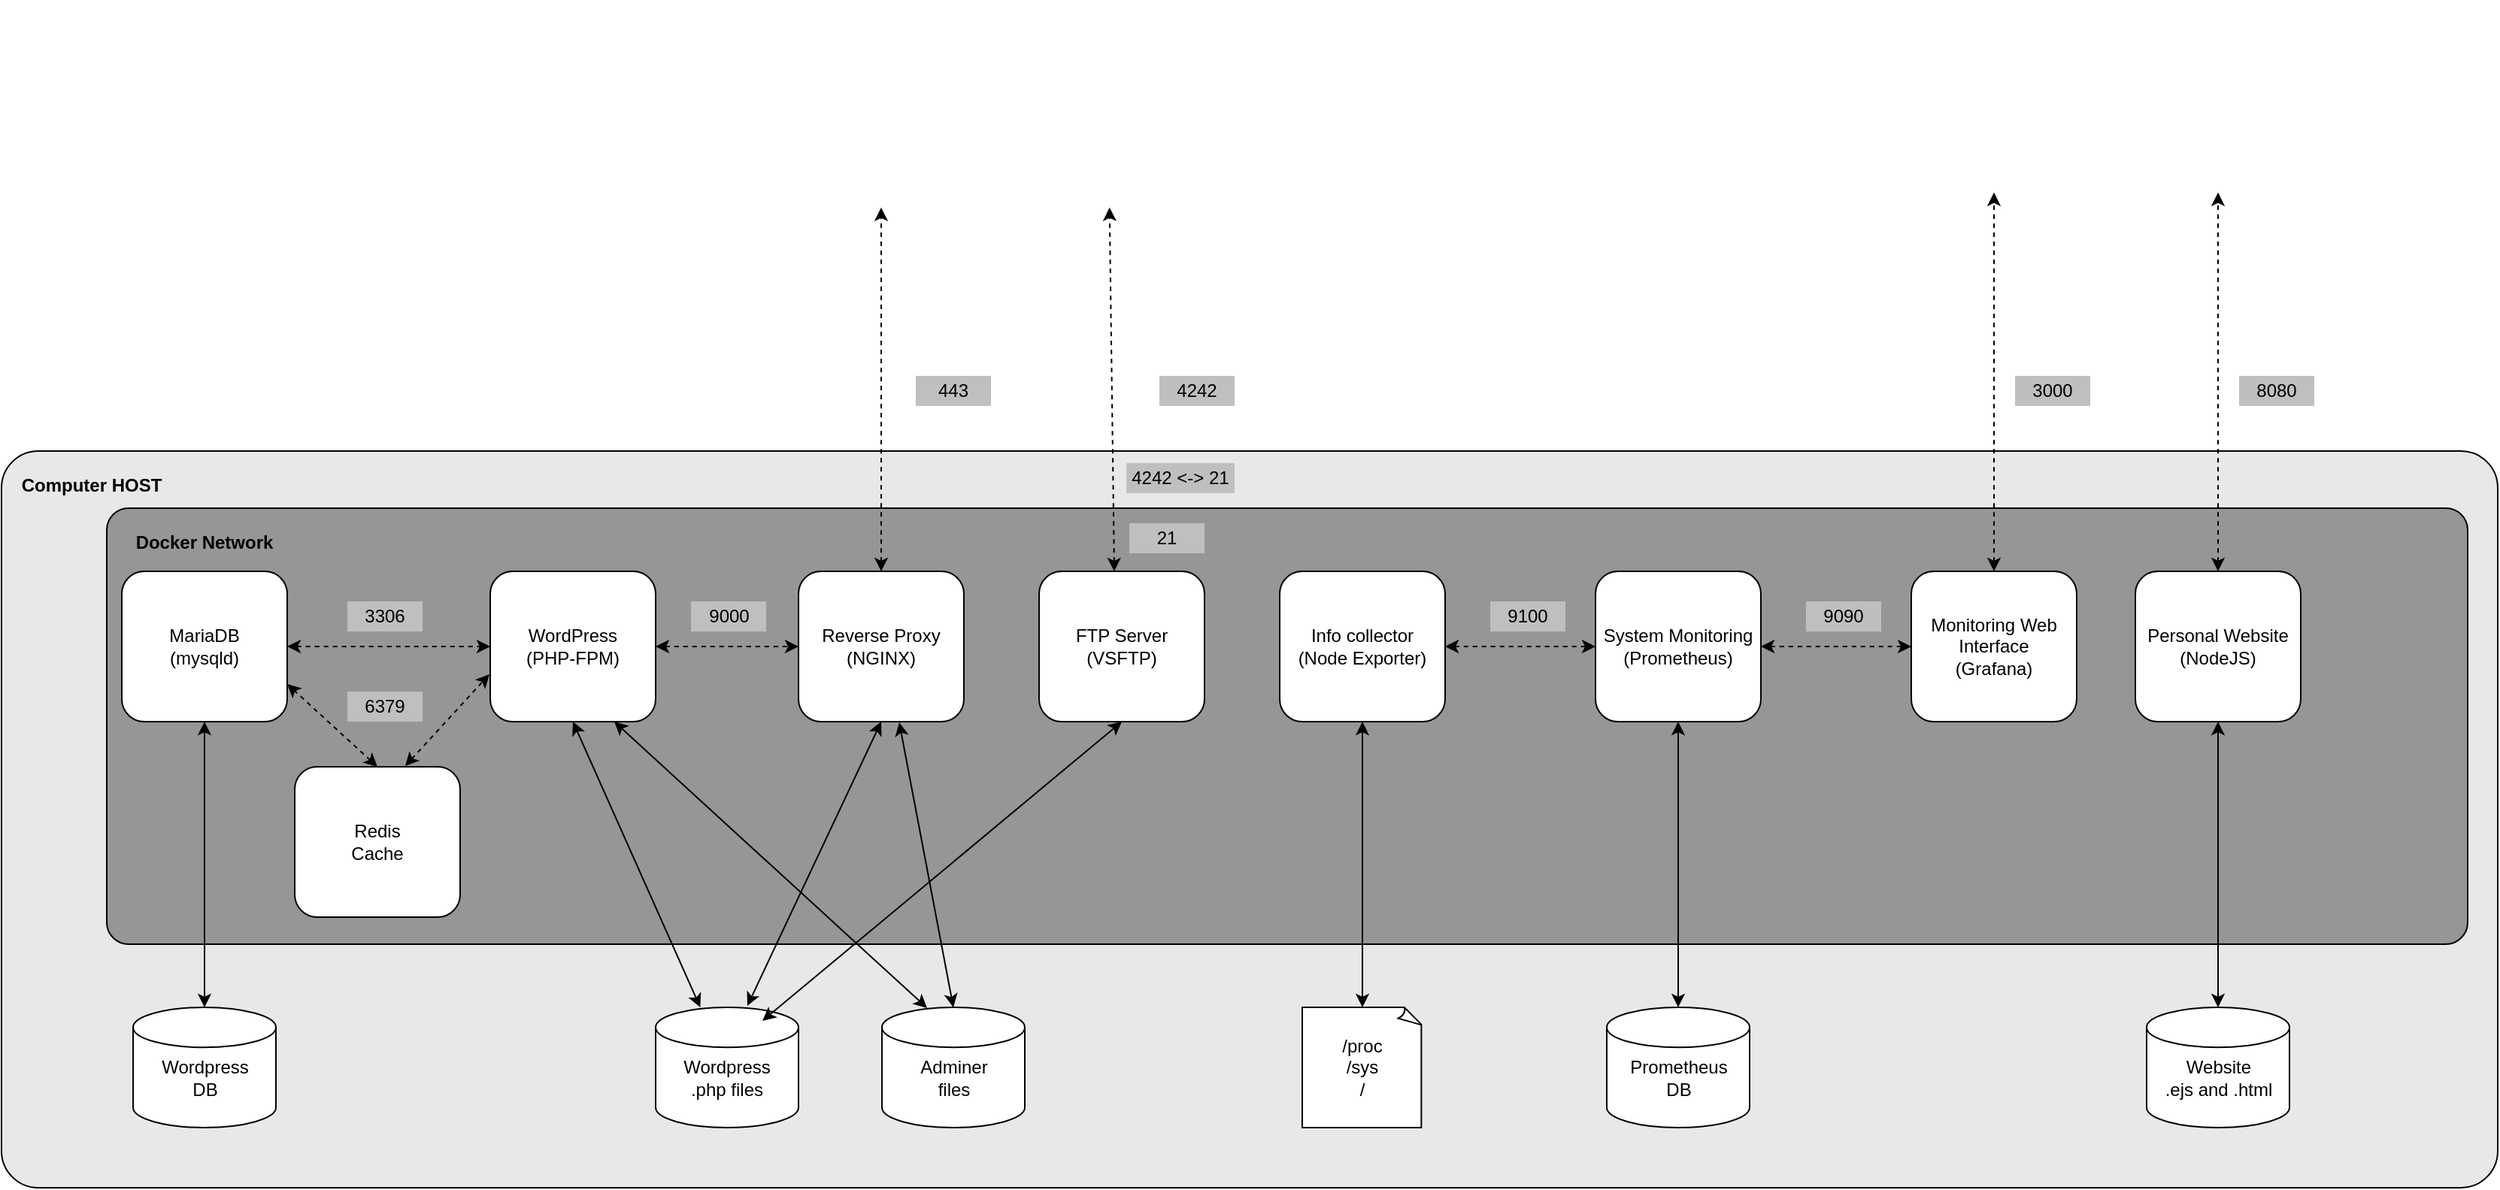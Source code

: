 <mxfile version="21.3.8" type="device">
  <diagram name="Page-1" id="K00MPjgSYK-7iL0MzGH3">
    <mxGraphModel dx="1907" dy="700" grid="1" gridSize="10" guides="1" tooltips="1" connect="1" arrows="1" fold="1" page="1" pageScale="1" pageWidth="827" pageHeight="1169" background="#ffffff" math="0" shadow="0">
      <root>
        <mxCell id="0" />
        <mxCell id="1" parent="0" />
        <mxCell id="QR9VkMOGDWLdo13nXd3E-1" value="" style="shape=image;html=1;verticalAlign=top;verticalLabelPosition=bottom;labelBackgroundColor=#ffffff;imageAspect=0;aspect=fixed;image=https://cdn4.iconfinder.com/data/icons/ionicons/512/icon-ios7-world-outline-128.png" vertex="1" parent="1">
          <mxGeometry x="451" y="270" width="128" height="128" as="geometry" />
        </mxCell>
        <mxCell id="QR9VkMOGDWLdo13nXd3E-2" value="" style="rounded=1;whiteSpace=wrap;html=1;fillColor=#E8E8E8;gradientColor=none;arcSize=5;imageHeight=24;" vertex="1" parent="1">
          <mxGeometry x="-70" y="560" width="1660" height="490" as="geometry" />
        </mxCell>
        <mxCell id="QR9VkMOGDWLdo13nXd3E-3" value="" style="rounded=1;whiteSpace=wrap;html=1;fillColor=#969696;gradientColor=none;arcSize=5;imageHeight=24;" vertex="1" parent="1">
          <mxGeometry y="598" width="1570" height="290" as="geometry" />
        </mxCell>
        <mxCell id="QR9VkMOGDWLdo13nXd3E-4" value="&lt;font color=&quot;#000000&quot;&gt;MariaDB&lt;br&gt;(mysqld)&lt;br&gt;&lt;/font&gt;" style="rounded=1;whiteSpace=wrap;html=1;fillColor=#FFFFFF;strokeColor=#000000;" vertex="1" parent="1">
          <mxGeometry x="10" y="640" width="110" height="100" as="geometry" />
        </mxCell>
        <mxCell id="QR9VkMOGDWLdo13nXd3E-5" value="&lt;font color=&quot;#000000&quot;&gt;WordPress&lt;br&gt;(PHP-FPM)&lt;br&gt;&lt;/font&gt;" style="rounded=1;whiteSpace=wrap;html=1;fillColor=#FFFFFF;strokeColor=#000000;" vertex="1" parent="1">
          <mxGeometry x="255" y="640" width="110" height="100" as="geometry" />
        </mxCell>
        <mxCell id="QR9VkMOGDWLdo13nXd3E-10" value="" style="endArrow=classic;startArrow=classic;html=1;rounded=0;dashed=1;strokeColor=#000000;" edge="1" parent="1" source="QR9VkMOGDWLdo13nXd3E-4" target="QR9VkMOGDWLdo13nXd3E-5">
          <mxGeometry width="50" height="50" relative="1" as="geometry">
            <mxPoint x="180" y="800" as="sourcePoint" />
            <mxPoint x="230" y="750" as="targetPoint" />
          </mxGeometry>
        </mxCell>
        <mxCell id="QR9VkMOGDWLdo13nXd3E-11" value="&lt;font color=&quot;#000000&quot;&gt;Reverse Proxy&lt;br&gt;(NGINX)&lt;br&gt;&lt;/font&gt;" style="rounded=1;whiteSpace=wrap;html=1;fillColor=#FFFFFF;strokeColor=#000000;" vertex="1" parent="1">
          <mxGeometry x="460" y="640" width="110" height="100" as="geometry" />
        </mxCell>
        <mxCell id="QR9VkMOGDWLdo13nXd3E-12" value="" style="endArrow=classic;startArrow=classic;html=1;rounded=0;entryX=0;entryY=0.5;entryDx=0;entryDy=0;exitX=1;exitY=0.5;exitDx=0;exitDy=0;dashed=1;strokeColor=#000000;" edge="1" parent="1" source="QR9VkMOGDWLdo13nXd3E-5" target="QR9VkMOGDWLdo13nXd3E-11">
          <mxGeometry width="50" height="50" relative="1" as="geometry">
            <mxPoint x="280" y="800" as="sourcePoint" />
            <mxPoint x="330" y="750" as="targetPoint" />
          </mxGeometry>
        </mxCell>
        <mxCell id="QR9VkMOGDWLdo13nXd3E-14" value="&lt;font color=&quot;#000000&quot;&gt;&lt;br&gt;Wordpress&lt;br&gt;DB&lt;br&gt;&lt;/font&gt;" style="strokeWidth=1;html=1;shape=mxgraph.flowchart.database;whiteSpace=wrap;fillColor=#FFFFFF;strokeColor=#000000;" vertex="1" parent="1">
          <mxGeometry x="17.5" y="930" width="95" height="80" as="geometry" />
        </mxCell>
        <mxCell id="QR9VkMOGDWLdo13nXd3E-15" value="&lt;font color=&quot;#000000&quot;&gt;&lt;br&gt;Wordpress&lt;br&gt;.php files&lt;br&gt;&lt;/font&gt;" style="strokeWidth=1;html=1;shape=mxgraph.flowchart.database;whiteSpace=wrap;fillColor=#FFFFFF;strokeColor=#000000;" vertex="1" parent="1">
          <mxGeometry x="365" y="930" width="95" height="80" as="geometry" />
        </mxCell>
        <mxCell id="QR9VkMOGDWLdo13nXd3E-16" value="" style="endArrow=classic;startArrow=classic;html=1;rounded=0;entryX=0.5;entryY=1;entryDx=0;entryDy=0;strokeColor=#000000;" edge="1" parent="1" source="QR9VkMOGDWLdo13nXd3E-14" target="QR9VkMOGDWLdo13nXd3E-4">
          <mxGeometry width="50" height="50" relative="1" as="geometry">
            <mxPoint x="30" y="800" as="sourcePoint" />
            <mxPoint x="80" y="750" as="targetPoint" />
          </mxGeometry>
        </mxCell>
        <mxCell id="QR9VkMOGDWLdo13nXd3E-17" value="" style="endArrow=classic;startArrow=classic;html=1;rounded=0;entryX=0.5;entryY=1;entryDx=0;entryDy=0;strokeColor=#000000;" edge="1" parent="1" source="QR9VkMOGDWLdo13nXd3E-15" target="QR9VkMOGDWLdo13nXd3E-5">
          <mxGeometry width="50" height="50" relative="1" as="geometry">
            <mxPoint x="115" y="930" as="sourcePoint" />
            <mxPoint x="115" y="750" as="targetPoint" />
            <Array as="points" />
          </mxGeometry>
        </mxCell>
        <mxCell id="QR9VkMOGDWLdo13nXd3E-18" value="" style="endArrow=classic;startArrow=classic;html=1;rounded=0;entryX=0.5;entryY=1;entryDx=0;entryDy=0;strokeColor=#000000;exitX=0.642;exitY=-0.012;exitDx=0;exitDy=0;exitPerimeter=0;" edge="1" parent="1" source="QR9VkMOGDWLdo13nXd3E-15" target="QR9VkMOGDWLdo13nXd3E-11">
          <mxGeometry width="50" height="50" relative="1" as="geometry">
            <mxPoint x="424.5" y="910" as="sourcePoint" />
            <mxPoint x="424.5" y="740" as="targetPoint" />
            <Array as="points" />
          </mxGeometry>
        </mxCell>
        <mxCell id="QR9VkMOGDWLdo13nXd3E-19" value="3306" style="text;html=1;strokeColor=none;fillColor=#BFBFBF;align=center;verticalAlign=middle;whiteSpace=wrap;rounded=0;fontColor=#000000;" vertex="1" parent="1">
          <mxGeometry x="160" y="660" width="50" height="20" as="geometry" />
        </mxCell>
        <mxCell id="QR9VkMOGDWLdo13nXd3E-20" value="9000" style="text;html=1;strokeColor=none;fillColor=#BFBFBF;align=center;verticalAlign=middle;whiteSpace=wrap;rounded=0;fontColor=#000000;" vertex="1" parent="1">
          <mxGeometry x="388.5" y="660" width="50" height="20" as="geometry" />
        </mxCell>
        <mxCell id="QR9VkMOGDWLdo13nXd3E-22" value="" style="endArrow=classic;startArrow=classic;html=1;rounded=0;exitX=0.5;exitY=0;exitDx=0;exitDy=0;strokeColor=#000000;dashed=1;" edge="1" parent="1" source="QR9VkMOGDWLdo13nXd3E-11" target="QR9VkMOGDWLdo13nXd3E-1">
          <mxGeometry width="50" height="50" relative="1" as="geometry">
            <mxPoint x="410" y="800" as="sourcePoint" />
            <mxPoint x="460" y="750" as="targetPoint" />
          </mxGeometry>
        </mxCell>
        <mxCell id="QR9VkMOGDWLdo13nXd3E-23" value="443" style="text;html=1;strokeColor=none;fillColor=#BFBFBF;align=center;verticalAlign=middle;whiteSpace=wrap;rounded=0;fontColor=#000000;" vertex="1" parent="1">
          <mxGeometry x="538" y="510" width="50" height="20" as="geometry" />
        </mxCell>
        <mxCell id="QR9VkMOGDWLdo13nXd3E-25" value="&lt;font color=&quot;#000000&quot;&gt;&lt;b&gt;Computer HOST&lt;/b&gt;&lt;/font&gt;" style="text;html=1;strokeColor=none;fillColor=none;align=center;verticalAlign=middle;whiteSpace=wrap;rounded=0;" vertex="1" parent="1">
          <mxGeometry x="-70" y="568" width="120" height="30" as="geometry" />
        </mxCell>
        <mxCell id="QR9VkMOGDWLdo13nXd3E-26" value="&lt;font color=&quot;#000000&quot;&gt;&lt;b&gt;&lt;br&gt;Docker Network&lt;/b&gt;&lt;/font&gt;" style="text;html=1;strokeColor=none;fillColor=none;align=center;verticalAlign=middle;whiteSpace=wrap;rounded=0;" vertex="1" parent="1">
          <mxGeometry x="5" y="598" width="120" height="30" as="geometry" />
        </mxCell>
        <mxCell id="QR9VkMOGDWLdo13nXd3E-27" value="&lt;font color=&quot;#000000&quot;&gt;&lt;br&gt;Adminer&lt;br&gt;files&lt;br&gt;&lt;/font&gt;" style="strokeWidth=1;html=1;shape=mxgraph.flowchart.database;whiteSpace=wrap;fillColor=#FFFFFF;strokeColor=#000000;" vertex="1" parent="1">
          <mxGeometry x="515.5" y="930" width="95" height="80" as="geometry" />
        </mxCell>
        <mxCell id="QR9VkMOGDWLdo13nXd3E-28" value="" style="endArrow=classic;startArrow=classic;html=1;rounded=0;entryX=0.609;entryY=1.005;entryDx=0;entryDy=0;strokeColor=#000000;exitX=0.5;exitY=0;exitDx=0;exitDy=0;exitPerimeter=0;entryPerimeter=0;" edge="1" parent="1" source="QR9VkMOGDWLdo13nXd3E-27" target="QR9VkMOGDWLdo13nXd3E-11">
          <mxGeometry width="50" height="50" relative="1" as="geometry">
            <mxPoint x="333" y="949" as="sourcePoint" />
            <mxPoint x="535" y="750" as="targetPoint" />
            <Array as="points" />
          </mxGeometry>
        </mxCell>
        <mxCell id="QR9VkMOGDWLdo13nXd3E-29" value="" style="endArrow=classic;startArrow=classic;html=1;rounded=0;entryX=0.75;entryY=1;entryDx=0;entryDy=0;strokeColor=#000000;exitX=0.316;exitY=0.006;exitDx=0;exitDy=0;exitPerimeter=0;" edge="1" parent="1" source="QR9VkMOGDWLdo13nXd3E-27" target="QR9VkMOGDWLdo13nXd3E-5">
          <mxGeometry width="50" height="50" relative="1" as="geometry">
            <mxPoint x="405" y="940" as="sourcePoint" />
            <mxPoint x="320" y="750" as="targetPoint" />
            <Array as="points" />
          </mxGeometry>
        </mxCell>
        <mxCell id="QR9VkMOGDWLdo13nXd3E-30" value="&lt;font color=&quot;#000000&quot;&gt;Redis&lt;br&gt;Cache&lt;br&gt;&lt;/font&gt;" style="rounded=1;whiteSpace=wrap;html=1;fillColor=#FFFFFF;strokeColor=#000000;" vertex="1" parent="1">
          <mxGeometry x="125" y="770" width="110" height="100" as="geometry" />
        </mxCell>
        <mxCell id="QR9VkMOGDWLdo13nXd3E-31" value="" style="endArrow=classic;startArrow=classic;html=1;rounded=0;dashed=1;strokeColor=#000000;exitX=0.668;exitY=-0.005;exitDx=0;exitDy=0;exitPerimeter=0;entryX=-0.005;entryY=0.685;entryDx=0;entryDy=0;entryPerimeter=0;" edge="1" parent="1" source="QR9VkMOGDWLdo13nXd3E-30" target="QR9VkMOGDWLdo13nXd3E-5">
          <mxGeometry width="50" height="50" relative="1" as="geometry">
            <mxPoint x="130" y="700" as="sourcePoint" />
            <mxPoint x="265" y="700" as="targetPoint" />
          </mxGeometry>
        </mxCell>
        <mxCell id="QR9VkMOGDWLdo13nXd3E-32" value="" style="endArrow=classic;startArrow=classic;html=1;rounded=0;dashed=1;strokeColor=#000000;exitX=0.5;exitY=0;exitDx=0;exitDy=0;entryX=1;entryY=0.75;entryDx=0;entryDy=0;" edge="1" parent="1" source="QR9VkMOGDWLdo13nXd3E-30" target="QR9VkMOGDWLdo13nXd3E-4">
          <mxGeometry width="50" height="50" relative="1" as="geometry">
            <mxPoint x="213" y="790" as="sourcePoint" />
            <mxPoint x="264" y="719" as="targetPoint" />
          </mxGeometry>
        </mxCell>
        <mxCell id="QR9VkMOGDWLdo13nXd3E-33" value="6379" style="text;html=1;strokeColor=none;fillColor=#BFBFBF;align=center;verticalAlign=middle;whiteSpace=wrap;rounded=0;fontColor=#000000;" vertex="1" parent="1">
          <mxGeometry x="160" y="720" width="50" height="20" as="geometry" />
        </mxCell>
        <mxCell id="QR9VkMOGDWLdo13nXd3E-35" value="&lt;font color=&quot;#000000&quot;&gt;FTP Server&lt;br&gt;(VSFTP)&lt;br&gt;&lt;/font&gt;" style="rounded=1;whiteSpace=wrap;html=1;fillColor=#FFFFFF;strokeColor=#000000;" vertex="1" parent="1">
          <mxGeometry x="620" y="640" width="110" height="100" as="geometry" />
        </mxCell>
        <mxCell id="QR9VkMOGDWLdo13nXd3E-37" value="" style="endArrow=classic;startArrow=classic;html=1;rounded=0;entryX=0.5;entryY=1;entryDx=0;entryDy=0;strokeColor=#000000;exitX=0.642;exitY=-0.012;exitDx=0;exitDy=0;exitPerimeter=0;" edge="1" parent="1" target="QR9VkMOGDWLdo13nXd3E-35">
          <mxGeometry width="50" height="50" relative="1" as="geometry">
            <mxPoint x="436" y="939" as="sourcePoint" />
            <mxPoint x="525" y="750" as="targetPoint" />
            <Array as="points" />
          </mxGeometry>
        </mxCell>
        <mxCell id="QR9VkMOGDWLdo13nXd3E-38" value="" style="endArrow=classic;startArrow=classic;html=1;rounded=0;exitX=0.5;exitY=0;exitDx=0;exitDy=0;strokeColor=#000000;dashed=1;" edge="1" parent="1" target="QR9VkMOGDWLdo13nXd3E-39">
          <mxGeometry width="50" height="50" relative="1" as="geometry">
            <mxPoint x="670" y="640" as="sourcePoint" />
            <mxPoint x="670" y="448" as="targetPoint" />
          </mxGeometry>
        </mxCell>
        <mxCell id="QR9VkMOGDWLdo13nXd3E-39" value="" style="shape=image;html=1;verticalAlign=top;verticalLabelPosition=bottom;labelBackgroundColor=#ffffff;imageAspect=0;aspect=fixed;image=https://cdn4.iconfinder.com/data/icons/ionicons/512/icon-ios7-world-outline-128.png" vertex="1" parent="1">
          <mxGeometry x="602" y="270" width="128" height="128" as="geometry" />
        </mxCell>
        <mxCell id="QR9VkMOGDWLdo13nXd3E-40" value="4242" style="text;html=1;strokeColor=none;fillColor=#BFBFBF;align=center;verticalAlign=middle;whiteSpace=wrap;rounded=0;fontColor=#000000;" vertex="1" parent="1">
          <mxGeometry x="700" y="510" width="50" height="20" as="geometry" />
        </mxCell>
        <mxCell id="QR9VkMOGDWLdo13nXd3E-43" value="4242 &amp;lt;-&amp;gt; 21" style="text;html=1;strokeColor=none;fillColor=#BFBFBF;align=center;verticalAlign=middle;whiteSpace=wrap;rounded=0;fontColor=#000000;" vertex="1" parent="1">
          <mxGeometry x="678" y="568" width="72" height="20" as="geometry" />
        </mxCell>
        <mxCell id="QR9VkMOGDWLdo13nXd3E-45" value="21" style="text;html=1;strokeColor=none;fillColor=#BFBFBF;align=center;verticalAlign=middle;whiteSpace=wrap;rounded=0;fontColor=#000000;" vertex="1" parent="1">
          <mxGeometry x="680" y="608" width="50" height="20" as="geometry" />
        </mxCell>
        <mxCell id="QR9VkMOGDWLdo13nXd3E-46" value="&lt;font color=&quot;#000000&quot;&gt;Info collector&lt;br&gt;(Node Exporter)&lt;br&gt;&lt;/font&gt;" style="rounded=1;whiteSpace=wrap;html=1;fillColor=#FFFFFF;strokeColor=#000000;" vertex="1" parent="1">
          <mxGeometry x="780" y="640" width="110" height="100" as="geometry" />
        </mxCell>
        <mxCell id="QR9VkMOGDWLdo13nXd3E-47" value="&lt;font color=&quot;#000000&quot;&gt;/proc&lt;br&gt;/sys&lt;br&gt;/&lt;br&gt;&lt;/font&gt;" style="whiteSpace=wrap;html=1;shape=mxgraph.basic.document;fillColor=#FFFFFF;strokeColor=#000000;" vertex="1" parent="1">
          <mxGeometry x="795" y="930" width="80" height="80" as="geometry" />
        </mxCell>
        <mxCell id="QR9VkMOGDWLdo13nXd3E-48" value="" style="endArrow=classic;startArrow=classic;html=1;rounded=0;entryX=0.5;entryY=1;entryDx=0;entryDy=0;strokeColor=#000000;exitX=0.5;exitY=0;exitDx=0;exitDy=0;exitPerimeter=0;" edge="1" parent="1" source="QR9VkMOGDWLdo13nXd3E-47" target="QR9VkMOGDWLdo13nXd3E-46">
          <mxGeometry width="50" height="50" relative="1" as="geometry">
            <mxPoint x="740" y="1090" as="sourcePoint" />
            <mxPoint x="979" y="891" as="targetPoint" />
            <Array as="points" />
          </mxGeometry>
        </mxCell>
        <mxCell id="QR9VkMOGDWLdo13nXd3E-50" value="&lt;font color=&quot;#000000&quot;&gt;System Monitoring&lt;br&gt;(Prometheus)&lt;br&gt;&lt;/font&gt;" style="rounded=1;whiteSpace=wrap;html=1;fillColor=#FFFFFF;strokeColor=#000000;" vertex="1" parent="1">
          <mxGeometry x="990" y="640" width="110" height="100" as="geometry" />
        </mxCell>
        <mxCell id="QR9VkMOGDWLdo13nXd3E-51" value="&lt;font color=&quot;#000000&quot;&gt;&lt;br&gt;Prometheus&lt;br&gt;DB&lt;br&gt;&lt;/font&gt;" style="strokeWidth=1;html=1;shape=mxgraph.flowchart.database;whiteSpace=wrap;fillColor=#FFFFFF;strokeColor=#000000;" vertex="1" parent="1">
          <mxGeometry x="997.5" y="930" width="95" height="80" as="geometry" />
        </mxCell>
        <mxCell id="QR9VkMOGDWLdo13nXd3E-52" value="" style="endArrow=classic;startArrow=classic;html=1;rounded=0;entryX=0.5;entryY=1;entryDx=0;entryDy=0;strokeColor=#000000;exitX=0.5;exitY=0;exitDx=0;exitDy=0;exitPerimeter=0;" edge="1" parent="1" source="QR9VkMOGDWLdo13nXd3E-51" target="QR9VkMOGDWLdo13nXd3E-50">
          <mxGeometry width="50" height="50" relative="1" as="geometry">
            <mxPoint x="845" y="940" as="sourcePoint" />
            <mxPoint x="845" y="750" as="targetPoint" />
            <Array as="points" />
          </mxGeometry>
        </mxCell>
        <mxCell id="QR9VkMOGDWLdo13nXd3E-53" value="9100" style="text;html=1;strokeColor=none;fillColor=#BFBFBF;align=center;verticalAlign=middle;whiteSpace=wrap;rounded=0;fontColor=#000000;" vertex="1" parent="1">
          <mxGeometry x="920" y="660" width="50" height="20" as="geometry" />
        </mxCell>
        <mxCell id="QR9VkMOGDWLdo13nXd3E-54" value="9090" style="text;html=1;strokeColor=none;fillColor=#BFBFBF;align=center;verticalAlign=middle;whiteSpace=wrap;rounded=0;fontColor=#000000;" vertex="1" parent="1">
          <mxGeometry x="1130" y="660" width="50" height="20" as="geometry" />
        </mxCell>
        <mxCell id="QR9VkMOGDWLdo13nXd3E-55" value="&lt;font color=&quot;#000000&quot;&gt;Monitoring Web Interface&lt;br&gt;(Grafana)&lt;br&gt;&lt;/font&gt;" style="rounded=1;whiteSpace=wrap;html=1;fillColor=#FFFFFF;strokeColor=#000000;" vertex="1" parent="1">
          <mxGeometry x="1200" y="640" width="110" height="100" as="geometry" />
        </mxCell>
        <mxCell id="QR9VkMOGDWLdo13nXd3E-56" value="" style="shape=image;html=1;verticalAlign=top;verticalLabelPosition=bottom;labelBackgroundColor=#ffffff;imageAspect=0;aspect=fixed;image=https://cdn4.iconfinder.com/data/icons/ionicons/512/icon-ios7-world-outline-128.png" vertex="1" parent="1">
          <mxGeometry x="1191" y="260" width="128" height="128" as="geometry" />
        </mxCell>
        <mxCell id="QR9VkMOGDWLdo13nXd3E-57" value="" style="endArrow=classic;startArrow=classic;html=1;rounded=0;exitX=0.5;exitY=0;exitDx=0;exitDy=0;strokeColor=#000000;dashed=1;" edge="1" target="QR9VkMOGDWLdo13nXd3E-56" parent="1" source="QR9VkMOGDWLdo13nXd3E-55">
          <mxGeometry width="50" height="50" relative="1" as="geometry">
            <mxPoint x="1270.5" y="628" as="sourcePoint" />
            <mxPoint x="1215.5" y="738" as="targetPoint" />
          </mxGeometry>
        </mxCell>
        <mxCell id="QR9VkMOGDWLdo13nXd3E-58" value="3000" style="text;html=1;strokeColor=none;fillColor=#BFBFBF;align=center;verticalAlign=middle;whiteSpace=wrap;rounded=0;fontColor=#000000;" vertex="1" parent="1">
          <mxGeometry x="1269" y="510" width="50" height="20" as="geometry" />
        </mxCell>
        <mxCell id="QR9VkMOGDWLdo13nXd3E-59" value="" style="endArrow=classic;startArrow=classic;html=1;rounded=0;entryX=0;entryY=0.5;entryDx=0;entryDy=0;exitX=1;exitY=0.5;exitDx=0;exitDy=0;dashed=1;strokeColor=#000000;" edge="1" parent="1" source="QR9VkMOGDWLdo13nXd3E-46" target="QR9VkMOGDWLdo13nXd3E-50">
          <mxGeometry width="50" height="50" relative="1" as="geometry">
            <mxPoint x="895" y="689.5" as="sourcePoint" />
            <mxPoint x="990" y="689.5" as="targetPoint" />
          </mxGeometry>
        </mxCell>
        <mxCell id="QR9VkMOGDWLdo13nXd3E-60" value="" style="endArrow=classic;startArrow=classic;html=1;rounded=0;entryX=0;entryY=0.5;entryDx=0;entryDy=0;dashed=1;strokeColor=#000000;exitX=1;exitY=0.5;exitDx=0;exitDy=0;" edge="1" parent="1" source="QR9VkMOGDWLdo13nXd3E-50" target="QR9VkMOGDWLdo13nXd3E-55">
          <mxGeometry width="50" height="50" relative="1" as="geometry">
            <mxPoint x="900" y="700" as="sourcePoint" />
            <mxPoint x="1000" y="700" as="targetPoint" />
          </mxGeometry>
        </mxCell>
        <mxCell id="QR9VkMOGDWLdo13nXd3E-61" value="&lt;font color=&quot;#000000&quot;&gt;Personal&amp;nbsp;Website&lt;br&gt;(NodeJS)&lt;br&gt;&lt;/font&gt;" style="rounded=1;whiteSpace=wrap;html=1;fillColor=#FFFFFF;strokeColor=#000000;" vertex="1" parent="1">
          <mxGeometry x="1349" y="640" width="110" height="100" as="geometry" />
        </mxCell>
        <mxCell id="QR9VkMOGDWLdo13nXd3E-62" value="" style="endArrow=classic;startArrow=classic;html=1;rounded=0;exitX=0.5;exitY=0;exitDx=0;exitDy=0;strokeColor=#000000;dashed=1;" edge="1" source="QR9VkMOGDWLdo13nXd3E-61" target="QR9VkMOGDWLdo13nXd3E-64" parent="1">
          <mxGeometry width="50" height="50" relative="1" as="geometry">
            <mxPoint x="1399.5" y="628" as="sourcePoint" />
            <mxPoint x="1344.5" y="738" as="targetPoint" />
          </mxGeometry>
        </mxCell>
        <mxCell id="QR9VkMOGDWLdo13nXd3E-63" value="8080" style="text;html=1;strokeColor=none;fillColor=#BFBFBF;align=center;verticalAlign=middle;whiteSpace=wrap;rounded=0;fontColor=#000000;" vertex="1" parent="1">
          <mxGeometry x="1418" y="510" width="50" height="20" as="geometry" />
        </mxCell>
        <mxCell id="QR9VkMOGDWLdo13nXd3E-64" value="" style="shape=image;html=1;verticalAlign=top;verticalLabelPosition=bottom;labelBackgroundColor=#ffffff;imageAspect=0;aspect=fixed;image=https://cdn4.iconfinder.com/data/icons/ionicons/512/icon-ios7-world-outline-128.png" vertex="1" parent="1">
          <mxGeometry x="1340" y="260" width="128" height="128" as="geometry" />
        </mxCell>
        <mxCell id="QR9VkMOGDWLdo13nXd3E-65" value="&lt;font color=&quot;#000000&quot;&gt;&lt;br&gt;Website&lt;br&gt;.ejs and .html&lt;br&gt;&lt;/font&gt;" style="strokeWidth=1;html=1;shape=mxgraph.flowchart.database;whiteSpace=wrap;fillColor=#FFFFFF;strokeColor=#000000;" vertex="1" parent="1">
          <mxGeometry x="1356.5" y="930" width="95" height="80" as="geometry" />
        </mxCell>
        <mxCell id="QR9VkMOGDWLdo13nXd3E-66" value="" style="endArrow=classic;startArrow=classic;html=1;rounded=0;entryX=0.5;entryY=1;entryDx=0;entryDy=0;strokeColor=#000000;exitX=0.5;exitY=0;exitDx=0;exitDy=0;exitPerimeter=0;" edge="1" parent="1" source="QR9VkMOGDWLdo13nXd3E-65" target="QR9VkMOGDWLdo13nXd3E-61">
          <mxGeometry width="50" height="50" relative="1" as="geometry">
            <mxPoint x="1005" y="940" as="sourcePoint" />
            <mxPoint x="1005" y="750" as="targetPoint" />
            <Array as="points" />
          </mxGeometry>
        </mxCell>
      </root>
    </mxGraphModel>
  </diagram>
</mxfile>
